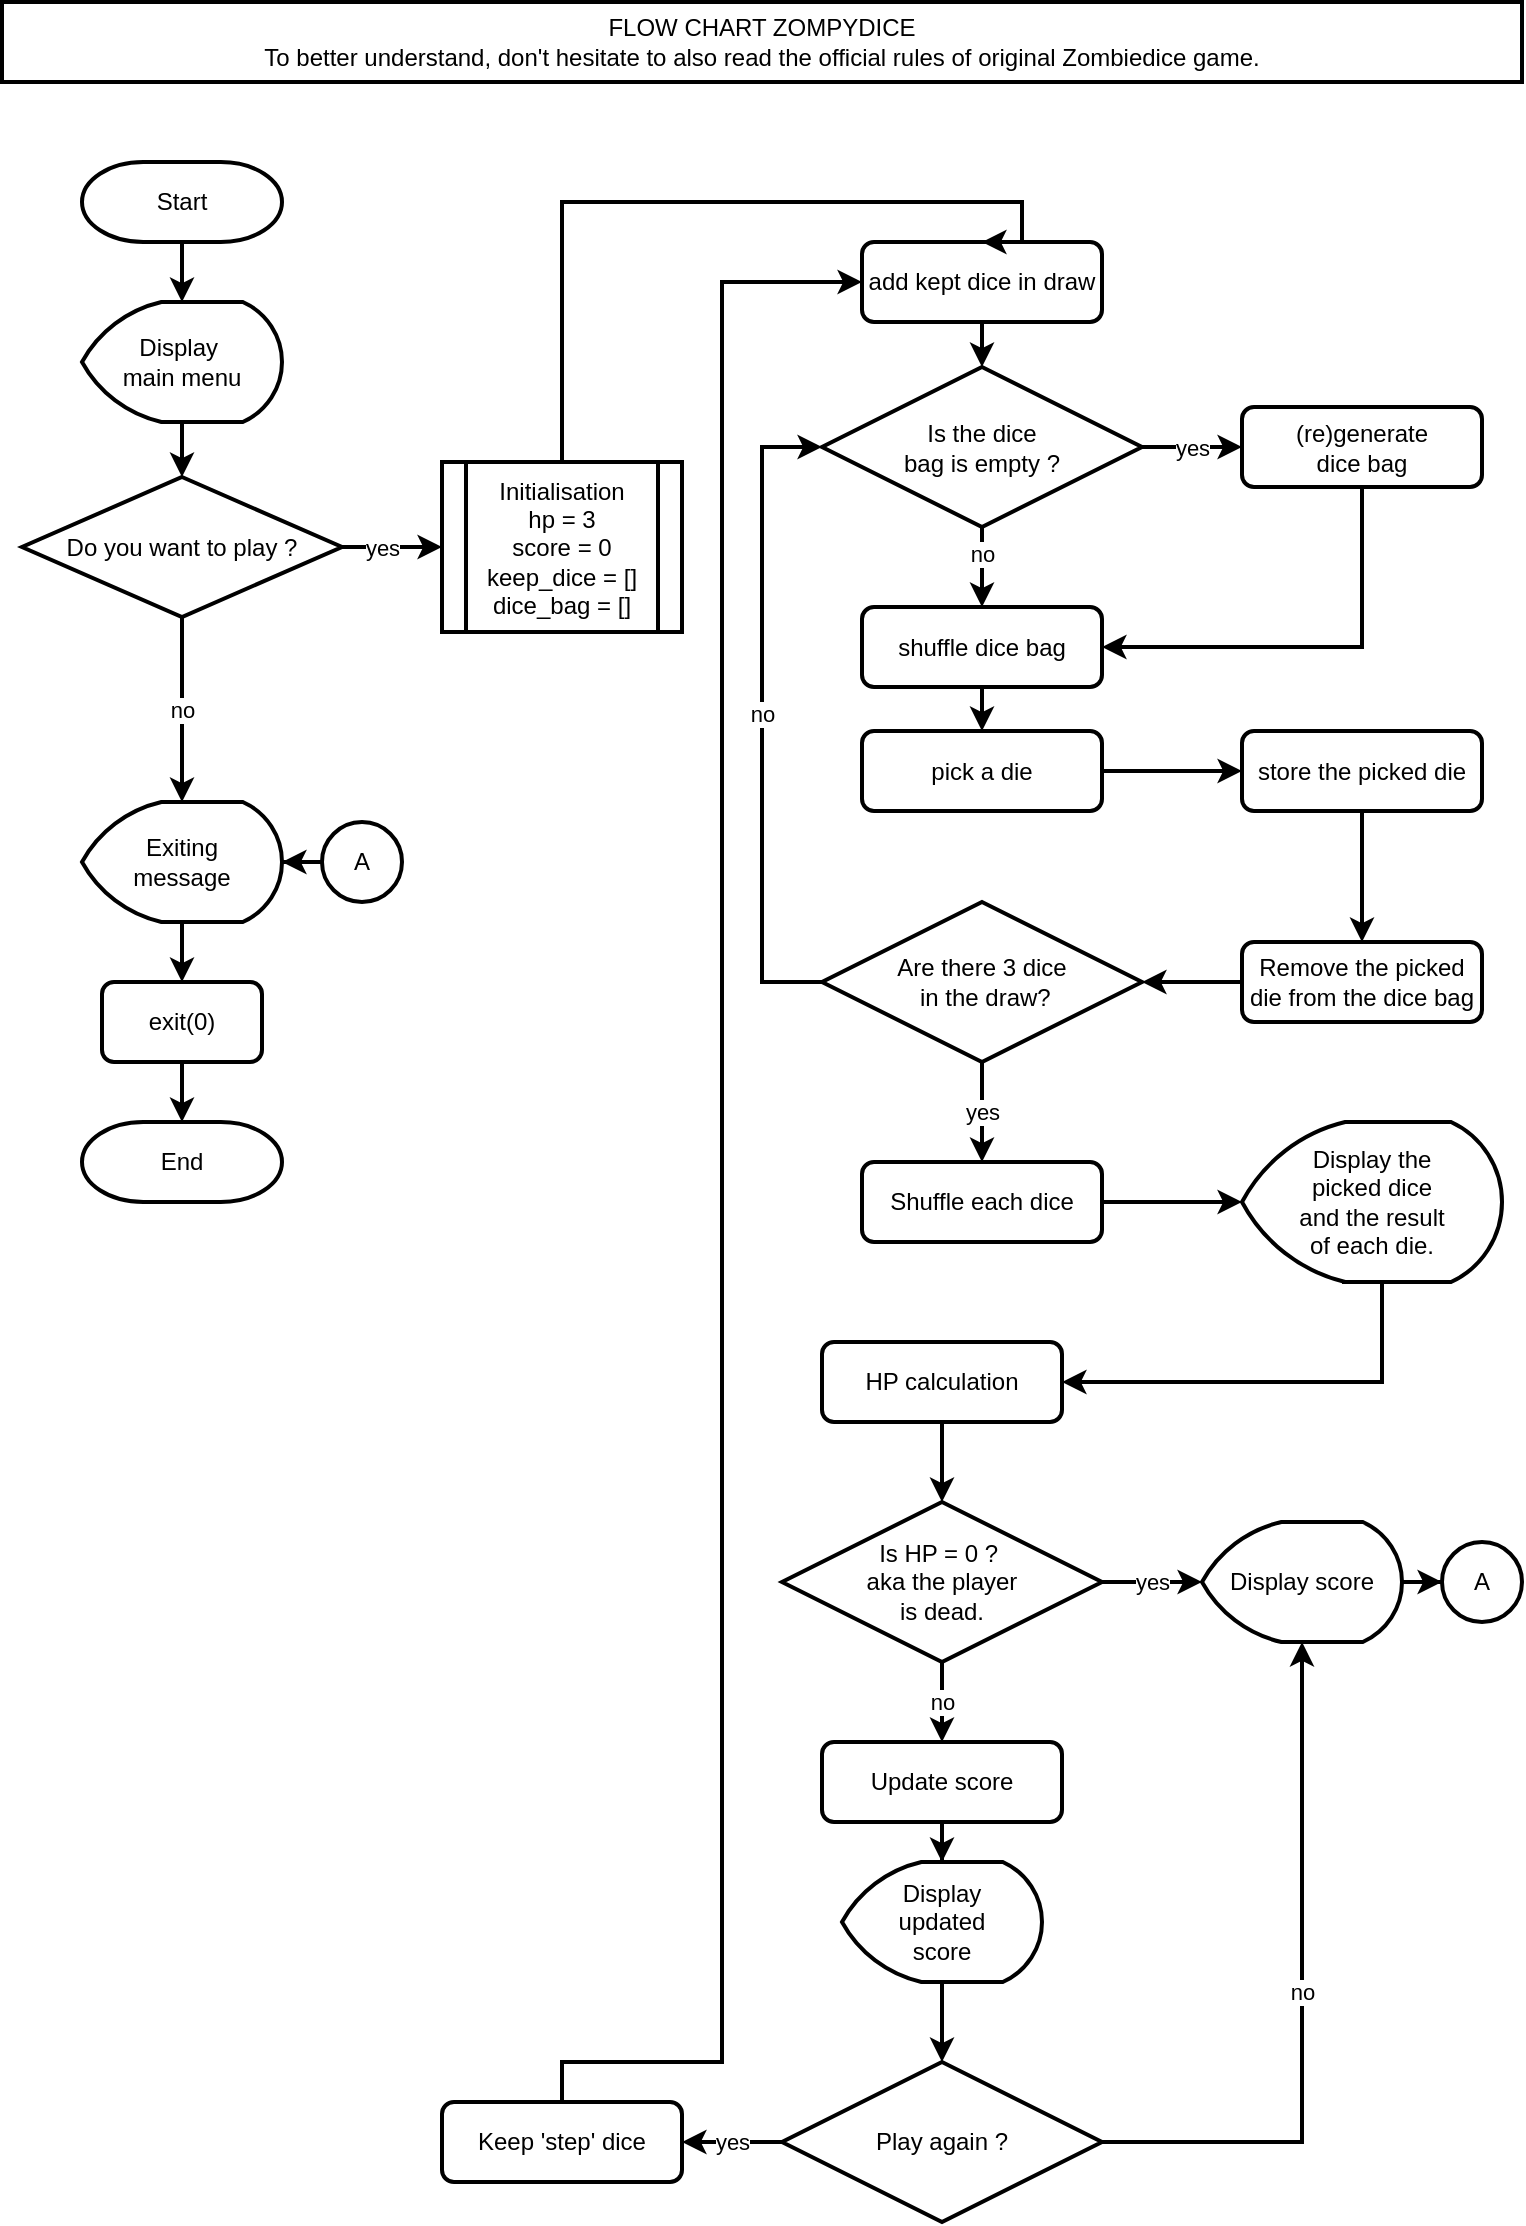 <mxfile version="24.7.17">
  <diagram id="C5RBs43oDa-KdzZeNtuy" name="Page-1">
    <mxGraphModel dx="2607" dy="1525" grid="1" gridSize="10" guides="1" tooltips="1" connect="1" arrows="1" fold="1" page="1" pageScale="1" pageWidth="827" pageHeight="1169" math="0" shadow="0">
      <root>
        <mxCell id="WIyWlLk6GJQsqaUBKTNV-0" />
        <mxCell id="WIyWlLk6GJQsqaUBKTNV-1" parent="WIyWlLk6GJQsqaUBKTNV-0" />
        <mxCell id="0mtI2GTyc8vv8E3f_8wC-0" value="Start" style="strokeWidth=2;html=1;shape=mxgraph.flowchart.terminator;whiteSpace=wrap;" parent="WIyWlLk6GJQsqaUBKTNV-1" vertex="1">
          <mxGeometry x="80" y="120" width="100" height="40" as="geometry" />
        </mxCell>
        <mxCell id="0mtI2GTyc8vv8E3f_8wC-4" style="edgeStyle=orthogonalEdgeStyle;rounded=0;orthogonalLoop=1;jettySize=auto;html=1;entryX=0.5;entryY=0;entryDx=0;entryDy=0;strokeWidth=2;" parent="WIyWlLk6GJQsqaUBKTNV-1" source="0mtI2GTyc8vv8E3f_8wC-1" target="0mtI2GTyc8vv8E3f_8wC-3" edge="1">
          <mxGeometry relative="1" as="geometry" />
        </mxCell>
        <mxCell id="0mtI2GTyc8vv8E3f_8wC-1" value="Display&amp;nbsp;&lt;div&gt;main menu&lt;/div&gt;" style="strokeWidth=2;html=1;shape=mxgraph.flowchart.display;whiteSpace=wrap;" parent="WIyWlLk6GJQsqaUBKTNV-1" vertex="1">
          <mxGeometry x="80" y="190" width="100" height="60" as="geometry" />
        </mxCell>
        <mxCell id="0mtI2GTyc8vv8E3f_8wC-2" style="edgeStyle=orthogonalEdgeStyle;rounded=0;orthogonalLoop=1;jettySize=auto;html=1;entryX=0.5;entryY=0;entryDx=0;entryDy=0;entryPerimeter=0;strokeWidth=2;" parent="WIyWlLk6GJQsqaUBKTNV-1" source="0mtI2GTyc8vv8E3f_8wC-0" target="0mtI2GTyc8vv8E3f_8wC-1" edge="1">
          <mxGeometry relative="1" as="geometry" />
        </mxCell>
        <mxCell id="zNB3iAEUIba5qyp_989d-56" value="yes" style="edgeStyle=orthogonalEdgeStyle;rounded=0;orthogonalLoop=1;jettySize=auto;html=1;strokeWidth=2;" edge="1" parent="WIyWlLk6GJQsqaUBKTNV-1" source="0mtI2GTyc8vv8E3f_8wC-3" target="zNB3iAEUIba5qyp_989d-11">
          <mxGeometry x="-0.2" relative="1" as="geometry">
            <mxPoint as="offset" />
          </mxGeometry>
        </mxCell>
        <mxCell id="0mtI2GTyc8vv8E3f_8wC-3" value="Do you want to play ?" style="rhombus;whiteSpace=wrap;html=1;strokeWidth=2;" parent="WIyWlLk6GJQsqaUBKTNV-1" vertex="1">
          <mxGeometry x="50" y="277.5" width="160" height="70" as="geometry" />
        </mxCell>
        <mxCell id="0mtI2GTyc8vv8E3f_8wC-18" style="edgeStyle=orthogonalEdgeStyle;rounded=0;orthogonalLoop=1;jettySize=auto;html=1;strokeWidth=2;" parent="WIyWlLk6GJQsqaUBKTNV-1" source="0mtI2GTyc8vv8E3f_8wC-15" target="0mtI2GTyc8vv8E3f_8wC-16" edge="1">
          <mxGeometry relative="1" as="geometry" />
        </mxCell>
        <mxCell id="0mtI2GTyc8vv8E3f_8wC-15" value="pick a die" style="rounded=1;whiteSpace=wrap;html=1;strokeWidth=2;" parent="WIyWlLk6GJQsqaUBKTNV-1" vertex="1">
          <mxGeometry x="470" y="404.5" width="120" height="40" as="geometry" />
        </mxCell>
        <mxCell id="0mtI2GTyc8vv8E3f_8wC-20" style="edgeStyle=orthogonalEdgeStyle;rounded=0;orthogonalLoop=1;jettySize=auto;html=1;strokeWidth=2;" parent="WIyWlLk6GJQsqaUBKTNV-1" source="0mtI2GTyc8vv8E3f_8wC-16" target="0mtI2GTyc8vv8E3f_8wC-19" edge="1">
          <mxGeometry relative="1" as="geometry" />
        </mxCell>
        <mxCell id="0mtI2GTyc8vv8E3f_8wC-16" value="store the picked die" style="rounded=1;whiteSpace=wrap;html=1;strokeWidth=2;" parent="WIyWlLk6GJQsqaUBKTNV-1" vertex="1">
          <mxGeometry x="660" y="404.5" width="120" height="40" as="geometry" />
        </mxCell>
        <mxCell id="zNB3iAEUIba5qyp_989d-14" style="edgeStyle=orthogonalEdgeStyle;rounded=0;orthogonalLoop=1;jettySize=auto;html=1;strokeWidth=2;" edge="1" parent="WIyWlLk6GJQsqaUBKTNV-1" source="0mtI2GTyc8vv8E3f_8wC-19" target="0mtI2GTyc8vv8E3f_8wC-24">
          <mxGeometry relative="1" as="geometry" />
        </mxCell>
        <mxCell id="0mtI2GTyc8vv8E3f_8wC-19" value="Remove the picked die from the dice bag" style="rounded=1;whiteSpace=wrap;html=1;strokeWidth=2;" parent="WIyWlLk6GJQsqaUBKTNV-1" vertex="1">
          <mxGeometry x="660" y="510" width="120" height="40" as="geometry" />
        </mxCell>
        <mxCell id="zNB3iAEUIba5qyp_989d-22" value="no" style="edgeStyle=orthogonalEdgeStyle;rounded=0;orthogonalLoop=1;jettySize=auto;html=1;entryX=0;entryY=0.5;entryDx=0;entryDy=0;strokeWidth=2;" edge="1" parent="WIyWlLk6GJQsqaUBKTNV-1" source="0mtI2GTyc8vv8E3f_8wC-24" target="zNB3iAEUIba5qyp_989d-2">
          <mxGeometry relative="1" as="geometry">
            <Array as="points">
              <mxPoint x="420" y="530" />
              <mxPoint x="420" y="263" />
            </Array>
          </mxGeometry>
        </mxCell>
        <mxCell id="zNB3iAEUIba5qyp_989d-28" value="yes" style="edgeStyle=orthogonalEdgeStyle;rounded=0;orthogonalLoop=1;jettySize=auto;html=1;strokeWidth=2;" edge="1" parent="WIyWlLk6GJQsqaUBKTNV-1" source="0mtI2GTyc8vv8E3f_8wC-24" target="zNB3iAEUIba5qyp_989d-27">
          <mxGeometry relative="1" as="geometry" />
        </mxCell>
        <mxCell id="0mtI2GTyc8vv8E3f_8wC-24" value="Are there 3 dice&lt;div&gt;&amp;nbsp;in the draw?&lt;br&gt;&lt;/div&gt;" style="rhombus;whiteSpace=wrap;html=1;strokeWidth=2;" parent="WIyWlLk6GJQsqaUBKTNV-1" vertex="1">
          <mxGeometry x="450" y="490" width="160" height="80" as="geometry" />
        </mxCell>
        <mxCell id="0mtI2GTyc8vv8E3f_8wC-47" style="edgeStyle=orthogonalEdgeStyle;rounded=0;orthogonalLoop=1;jettySize=auto;html=1;entryX=0.5;entryY=0;entryDx=0;entryDy=0;strokeWidth=2;" parent="WIyWlLk6GJQsqaUBKTNV-1" source="0mtI2GTyc8vv8E3f_8wC-44" target="0mtI2GTyc8vv8E3f_8wC-46" edge="1">
          <mxGeometry relative="1" as="geometry" />
        </mxCell>
        <mxCell id="0mtI2GTyc8vv8E3f_8wC-44" value="Exiting&lt;div&gt;message&lt;/div&gt;" style="strokeWidth=2;html=1;shape=mxgraph.flowchart.display;whiteSpace=wrap;" parent="WIyWlLk6GJQsqaUBKTNV-1" vertex="1">
          <mxGeometry x="80" y="440" width="100" height="60" as="geometry" />
        </mxCell>
        <mxCell id="0mtI2GTyc8vv8E3f_8wC-49" style="edgeStyle=orthogonalEdgeStyle;rounded=0;orthogonalLoop=1;jettySize=auto;html=1;strokeWidth=2;" parent="WIyWlLk6GJQsqaUBKTNV-1" source="0mtI2GTyc8vv8E3f_8wC-46" target="0mtI2GTyc8vv8E3f_8wC-48" edge="1">
          <mxGeometry relative="1" as="geometry" />
        </mxCell>
        <mxCell id="0mtI2GTyc8vv8E3f_8wC-46" value="exit(0)" style="rounded=1;whiteSpace=wrap;html=1;strokeWidth=2;" parent="WIyWlLk6GJQsqaUBKTNV-1" vertex="1">
          <mxGeometry x="90" y="530" width="80" height="40" as="geometry" />
        </mxCell>
        <mxCell id="0mtI2GTyc8vv8E3f_8wC-48" value="End" style="strokeWidth=2;html=1;shape=mxgraph.flowchart.terminator;whiteSpace=wrap;" parent="WIyWlLk6GJQsqaUBKTNV-1" vertex="1">
          <mxGeometry x="80" y="600" width="100" height="40" as="geometry" />
        </mxCell>
        <mxCell id="zNB3iAEUIba5qyp_989d-4" style="edgeStyle=orthogonalEdgeStyle;rounded=0;orthogonalLoop=1;jettySize=auto;html=1;strokeWidth=2;" edge="1" parent="WIyWlLk6GJQsqaUBKTNV-1" source="zNB3iAEUIba5qyp_989d-0" target="zNB3iAEUIba5qyp_989d-2">
          <mxGeometry relative="1" as="geometry" />
        </mxCell>
        <mxCell id="zNB3iAEUIba5qyp_989d-0" value="add kept dice in draw" style="rounded=1;whiteSpace=wrap;html=1;strokeWidth=2;" vertex="1" parent="WIyWlLk6GJQsqaUBKTNV-1">
          <mxGeometry x="470" y="160" width="120" height="40" as="geometry" />
        </mxCell>
        <mxCell id="zNB3iAEUIba5qyp_989d-5" value="yes" style="edgeStyle=orthogonalEdgeStyle;rounded=0;orthogonalLoop=1;jettySize=auto;html=1;entryX=0;entryY=0.5;entryDx=0;entryDy=0;strokeWidth=2;" edge="1" parent="WIyWlLk6GJQsqaUBKTNV-1" source="zNB3iAEUIba5qyp_989d-2" target="zNB3iAEUIba5qyp_989d-3">
          <mxGeometry relative="1" as="geometry" />
        </mxCell>
        <mxCell id="zNB3iAEUIba5qyp_989d-7" value="no" style="edgeStyle=orthogonalEdgeStyle;rounded=0;orthogonalLoop=1;jettySize=auto;html=1;entryX=0.5;entryY=0;entryDx=0;entryDy=0;strokeWidth=2;" edge="1" parent="WIyWlLk6GJQsqaUBKTNV-1" source="zNB3iAEUIba5qyp_989d-2" target="zNB3iAEUIba5qyp_989d-6">
          <mxGeometry x="-0.333" relative="1" as="geometry">
            <Array as="points">
              <mxPoint x="530" y="322.5" />
              <mxPoint x="530" y="322.5" />
            </Array>
            <mxPoint as="offset" />
          </mxGeometry>
        </mxCell>
        <mxCell id="zNB3iAEUIba5qyp_989d-2" value="&lt;div&gt;Is the dice&lt;/div&gt;&lt;div&gt;bag is empty ?&lt;/div&gt;" style="rhombus;whiteSpace=wrap;html=1;strokeWidth=2;" vertex="1" parent="WIyWlLk6GJQsqaUBKTNV-1">
          <mxGeometry x="450" y="222.5" width="160" height="80" as="geometry" />
        </mxCell>
        <mxCell id="zNB3iAEUIba5qyp_989d-46" style="edgeStyle=orthogonalEdgeStyle;rounded=0;orthogonalLoop=1;jettySize=auto;html=1;entryX=1;entryY=0.5;entryDx=0;entryDy=0;strokeWidth=2;" edge="1" parent="WIyWlLk6GJQsqaUBKTNV-1" source="zNB3iAEUIba5qyp_989d-3" target="zNB3iAEUIba5qyp_989d-6">
          <mxGeometry relative="1" as="geometry">
            <Array as="points">
              <mxPoint x="720" y="362.5" />
            </Array>
          </mxGeometry>
        </mxCell>
        <mxCell id="zNB3iAEUIba5qyp_989d-3" value="(re)generate&lt;div&gt;dice bag&lt;/div&gt;" style="rounded=1;whiteSpace=wrap;html=1;strokeWidth=2;" vertex="1" parent="WIyWlLk6GJQsqaUBKTNV-1">
          <mxGeometry x="660" y="242.5" width="120" height="40" as="geometry" />
        </mxCell>
        <mxCell id="zNB3iAEUIba5qyp_989d-9" style="edgeStyle=orthogonalEdgeStyle;rounded=0;orthogonalLoop=1;jettySize=auto;html=1;entryX=0.5;entryY=0;entryDx=0;entryDy=0;strokeWidth=2;" edge="1" parent="WIyWlLk6GJQsqaUBKTNV-1" source="zNB3iAEUIba5qyp_989d-6" target="0mtI2GTyc8vv8E3f_8wC-15">
          <mxGeometry relative="1" as="geometry" />
        </mxCell>
        <mxCell id="zNB3iAEUIba5qyp_989d-6" value="shuffle dice bag" style="rounded=1;whiteSpace=wrap;html=1;strokeWidth=2;" vertex="1" parent="WIyWlLk6GJQsqaUBKTNV-1">
          <mxGeometry x="470" y="342.5" width="120" height="40" as="geometry" />
        </mxCell>
        <mxCell id="zNB3iAEUIba5qyp_989d-57" style="edgeStyle=orthogonalEdgeStyle;rounded=0;orthogonalLoop=1;jettySize=auto;html=1;entryX=0.5;entryY=0;entryDx=0;entryDy=0;strokeWidth=2;" edge="1" parent="WIyWlLk6GJQsqaUBKTNV-1" source="zNB3iAEUIba5qyp_989d-11" target="zNB3iAEUIba5qyp_989d-0">
          <mxGeometry relative="1" as="geometry">
            <Array as="points">
              <mxPoint x="320" y="140" />
              <mxPoint x="550" y="140" />
            </Array>
          </mxGeometry>
        </mxCell>
        <mxCell id="zNB3iAEUIba5qyp_989d-11" value="Initialisation&lt;br&gt;hp = 3&lt;div&gt;score = 0&lt;br&gt;keep_dice = []&lt;/div&gt;&lt;div&gt;dice_bag = []&lt;/div&gt;" style="shape=process;whiteSpace=wrap;html=1;backgroundOutline=1;strokeWidth=2;" vertex="1" parent="WIyWlLk6GJQsqaUBKTNV-1">
          <mxGeometry x="260" y="270" width="120" height="85" as="geometry" />
        </mxCell>
        <mxCell id="zNB3iAEUIba5qyp_989d-33" style="edgeStyle=orthogonalEdgeStyle;rounded=0;orthogonalLoop=1;jettySize=auto;html=1;entryX=1;entryY=0.5;entryDx=0;entryDy=0;strokeWidth=2;" edge="1" parent="WIyWlLk6GJQsqaUBKTNV-1" target="zNB3iAEUIba5qyp_989d-32">
          <mxGeometry relative="1" as="geometry">
            <mxPoint x="710" y="680" as="sourcePoint" />
            <Array as="points">
              <mxPoint x="730" y="680" />
              <mxPoint x="730" y="730" />
            </Array>
          </mxGeometry>
        </mxCell>
        <mxCell id="zNB3iAEUIba5qyp_989d-24" value="&lt;p data-pm-slice=&quot;0 0 []&quot;&gt;Display the&lt;br&gt;picked&amp;nbsp;&lt;span style=&quot;background-color: initial;&quot;&gt;dice&lt;br&gt;and the result&lt;br&gt;&lt;/span&gt;&lt;span style=&quot;background-color: initial;&quot;&gt;of each die.&lt;/span&gt;&lt;/p&gt;" style="strokeWidth=2;html=1;shape=mxgraph.flowchart.display;whiteSpace=wrap;" vertex="1" parent="WIyWlLk6GJQsqaUBKTNV-1">
          <mxGeometry x="660" y="600" width="130" height="80" as="geometry" />
        </mxCell>
        <mxCell id="zNB3iAEUIba5qyp_989d-29" style="edgeStyle=orthogonalEdgeStyle;rounded=0;orthogonalLoop=1;jettySize=auto;html=1;strokeWidth=2;" edge="1" parent="WIyWlLk6GJQsqaUBKTNV-1" source="zNB3iAEUIba5qyp_989d-27" target="zNB3iAEUIba5qyp_989d-24">
          <mxGeometry relative="1" as="geometry" />
        </mxCell>
        <mxCell id="zNB3iAEUIba5qyp_989d-27" value="Shuffle each dice" style="rounded=1;whiteSpace=wrap;html=1;strokeWidth=2;" vertex="1" parent="WIyWlLk6GJQsqaUBKTNV-1">
          <mxGeometry x="470" y="620" width="120" height="40" as="geometry" />
        </mxCell>
        <mxCell id="zNB3iAEUIba5qyp_989d-35" value="yes" style="edgeStyle=orthogonalEdgeStyle;rounded=0;orthogonalLoop=1;jettySize=auto;html=1;entryX=0;entryY=0.5;entryDx=0;entryDy=0;entryPerimeter=0;strokeWidth=2;" edge="1" parent="WIyWlLk6GJQsqaUBKTNV-1" source="zNB3iAEUIba5qyp_989d-31" target="zNB3iAEUIba5qyp_989d-36">
          <mxGeometry relative="1" as="geometry">
            <mxPoint x="390" y="1132.5" as="targetPoint" />
          </mxGeometry>
        </mxCell>
        <mxCell id="zNB3iAEUIba5qyp_989d-62" value="no" style="edgeStyle=orthogonalEdgeStyle;rounded=0;orthogonalLoop=1;jettySize=auto;html=1;entryX=0.5;entryY=0;entryDx=0;entryDy=0;strokeWidth=2;" edge="1" parent="WIyWlLk6GJQsqaUBKTNV-1" source="zNB3iAEUIba5qyp_989d-31" target="zNB3iAEUIba5qyp_989d-39">
          <mxGeometry relative="1" as="geometry" />
        </mxCell>
        <mxCell id="zNB3iAEUIba5qyp_989d-31" value="Is HP = 0 ?&amp;nbsp;&lt;div&gt;aka the player&lt;/div&gt;&lt;div&gt;is dead.&lt;br&gt;&lt;/div&gt;" style="rhombus;whiteSpace=wrap;html=1;strokeWidth=2;" vertex="1" parent="WIyWlLk6GJQsqaUBKTNV-1">
          <mxGeometry x="430" y="790" width="160" height="80" as="geometry" />
        </mxCell>
        <mxCell id="zNB3iAEUIba5qyp_989d-34" style="edgeStyle=orthogonalEdgeStyle;rounded=0;orthogonalLoop=1;jettySize=auto;html=1;strokeWidth=2;" edge="1" parent="WIyWlLk6GJQsqaUBKTNV-1" source="zNB3iAEUIba5qyp_989d-32" target="zNB3iAEUIba5qyp_989d-31">
          <mxGeometry relative="1" as="geometry" />
        </mxCell>
        <mxCell id="zNB3iAEUIba5qyp_989d-32" value="HP calculation" style="rounded=1;whiteSpace=wrap;html=1;strokeWidth=2;" vertex="1" parent="WIyWlLk6GJQsqaUBKTNV-1">
          <mxGeometry x="450" y="710" width="120" height="40" as="geometry" />
        </mxCell>
        <mxCell id="zNB3iAEUIba5qyp_989d-63" style="edgeStyle=orthogonalEdgeStyle;rounded=0;orthogonalLoop=1;jettySize=auto;html=1;entryX=0;entryY=0.5;entryDx=0;entryDy=0;strokeWidth=2;" edge="1" parent="WIyWlLk6GJQsqaUBKTNV-1" source="zNB3iAEUIba5qyp_989d-36" target="zNB3iAEUIba5qyp_989d-60">
          <mxGeometry relative="1" as="geometry" />
        </mxCell>
        <mxCell id="zNB3iAEUIba5qyp_989d-36" value="Display score" style="strokeWidth=2;html=1;shape=mxgraph.flowchart.display;whiteSpace=wrap;" vertex="1" parent="WIyWlLk6GJQsqaUBKTNV-1">
          <mxGeometry x="640" y="800" width="100" height="60" as="geometry" />
        </mxCell>
        <mxCell id="zNB3iAEUIba5qyp_989d-44" style="edgeStyle=orthogonalEdgeStyle;rounded=0;orthogonalLoop=1;jettySize=auto;html=1;strokeWidth=2;" edge="1" parent="WIyWlLk6GJQsqaUBKTNV-1" source="zNB3iAEUIba5qyp_989d-39" target="zNB3iAEUIba5qyp_989d-43">
          <mxGeometry relative="1" as="geometry" />
        </mxCell>
        <mxCell id="zNB3iAEUIba5qyp_989d-39" value="Update score" style="rounded=1;whiteSpace=wrap;html=1;strokeWidth=2;" vertex="1" parent="WIyWlLk6GJQsqaUBKTNV-1">
          <mxGeometry x="450" y="910" width="120" height="40" as="geometry" />
        </mxCell>
        <mxCell id="zNB3iAEUIba5qyp_989d-47" style="edgeStyle=orthogonalEdgeStyle;rounded=0;orthogonalLoop=1;jettySize=auto;html=1;entryX=0.5;entryY=0;entryDx=0;entryDy=0;strokeWidth=2;" edge="1" parent="WIyWlLk6GJQsqaUBKTNV-1" source="zNB3iAEUIba5qyp_989d-43" target="zNB3iAEUIba5qyp_989d-45">
          <mxGeometry relative="1" as="geometry" />
        </mxCell>
        <mxCell id="zNB3iAEUIba5qyp_989d-43" value="Display&lt;br&gt;updated&lt;br&gt;score" style="strokeWidth=2;html=1;shape=mxgraph.flowchart.display;whiteSpace=wrap;" vertex="1" parent="WIyWlLk6GJQsqaUBKTNV-1">
          <mxGeometry x="460" y="970" width="100" height="60" as="geometry" />
        </mxCell>
        <mxCell id="zNB3iAEUIba5qyp_989d-49" value="yes" style="edgeStyle=orthogonalEdgeStyle;rounded=0;orthogonalLoop=1;jettySize=auto;html=1;entryX=1;entryY=0.5;entryDx=0;entryDy=0;strokeWidth=2;" edge="1" parent="WIyWlLk6GJQsqaUBKTNV-1" source="zNB3iAEUIba5qyp_989d-45" target="zNB3iAEUIba5qyp_989d-50">
          <mxGeometry relative="1" as="geometry">
            <mxPoint x="410" y="1422.5" as="targetPoint" />
          </mxGeometry>
        </mxCell>
        <mxCell id="zNB3iAEUIba5qyp_989d-45" value="Play again ?" style="rhombus;whiteSpace=wrap;html=1;strokeWidth=2;" vertex="1" parent="WIyWlLk6GJQsqaUBKTNV-1">
          <mxGeometry x="430" y="1070" width="160" height="80" as="geometry" />
        </mxCell>
        <mxCell id="zNB3iAEUIba5qyp_989d-48" value="no" style="edgeStyle=orthogonalEdgeStyle;rounded=0;orthogonalLoop=1;jettySize=auto;html=1;entryX=0.5;entryY=1;entryDx=0;entryDy=0;entryPerimeter=0;strokeWidth=2;" edge="1" parent="WIyWlLk6GJQsqaUBKTNV-1" source="zNB3iAEUIba5qyp_989d-45" target="zNB3iAEUIba5qyp_989d-36">
          <mxGeometry relative="1" as="geometry" />
        </mxCell>
        <mxCell id="zNB3iAEUIba5qyp_989d-54" style="edgeStyle=orthogonalEdgeStyle;rounded=0;orthogonalLoop=1;jettySize=auto;html=1;entryX=0;entryY=0.5;entryDx=0;entryDy=0;exitX=0.5;exitY=0;exitDx=0;exitDy=0;strokeWidth=2;" edge="1" parent="WIyWlLk6GJQsqaUBKTNV-1" source="zNB3iAEUIba5qyp_989d-50" target="zNB3iAEUIba5qyp_989d-0">
          <mxGeometry relative="1" as="geometry">
            <Array as="points">
              <mxPoint x="320" y="1070" />
              <mxPoint x="400" y="1070" />
              <mxPoint x="400" y="180" />
            </Array>
          </mxGeometry>
        </mxCell>
        <mxCell id="zNB3iAEUIba5qyp_989d-50" value="Keep &#39;step&#39; dice" style="rounded=1;whiteSpace=wrap;html=1;strokeWidth=2;" vertex="1" parent="WIyWlLk6GJQsqaUBKTNV-1">
          <mxGeometry x="260" y="1090" width="120" height="40" as="geometry" />
        </mxCell>
        <mxCell id="zNB3iAEUIba5qyp_989d-53" value="FLOW CHART ZOMPYDICE&lt;div&gt;To better understand, don&#39;t hesitate to also read the official rules of original Zombiedice game.&lt;/div&gt;" style="rounded=0;whiteSpace=wrap;html=1;strokeWidth=2;glass=0;shadow=0;" vertex="1" parent="WIyWlLk6GJQsqaUBKTNV-1">
          <mxGeometry x="40" y="40" width="760" height="40" as="geometry" />
        </mxCell>
        <mxCell id="zNB3iAEUIba5qyp_989d-58" value="no" style="edgeStyle=orthogonalEdgeStyle;rounded=0;orthogonalLoop=1;jettySize=auto;html=1;entryX=0.5;entryY=0;entryDx=0;entryDy=0;entryPerimeter=0;strokeWidth=2;" edge="1" parent="WIyWlLk6GJQsqaUBKTNV-1" source="0mtI2GTyc8vv8E3f_8wC-3" target="0mtI2GTyc8vv8E3f_8wC-44">
          <mxGeometry relative="1" as="geometry" />
        </mxCell>
        <mxCell id="zNB3iAEUIba5qyp_989d-60" value="A" style="ellipse;whiteSpace=wrap;html=1;aspect=fixed;strokeWidth=2;" vertex="1" parent="WIyWlLk6GJQsqaUBKTNV-1">
          <mxGeometry x="760" y="810" width="40" height="40" as="geometry" />
        </mxCell>
        <mxCell id="zNB3iAEUIba5qyp_989d-64" value="A" style="ellipse;whiteSpace=wrap;html=1;aspect=fixed;strokeWidth=2;" vertex="1" parent="WIyWlLk6GJQsqaUBKTNV-1">
          <mxGeometry x="200" y="450" width="40" height="40" as="geometry" />
        </mxCell>
        <mxCell id="zNB3iAEUIba5qyp_989d-65" style="edgeStyle=orthogonalEdgeStyle;rounded=0;orthogonalLoop=1;jettySize=auto;html=1;entryX=1;entryY=0.5;entryDx=0;entryDy=0;entryPerimeter=0;strokeWidth=2;" edge="1" parent="WIyWlLk6GJQsqaUBKTNV-1" source="zNB3iAEUIba5qyp_989d-64" target="0mtI2GTyc8vv8E3f_8wC-44">
          <mxGeometry relative="1" as="geometry" />
        </mxCell>
      </root>
    </mxGraphModel>
  </diagram>
</mxfile>
